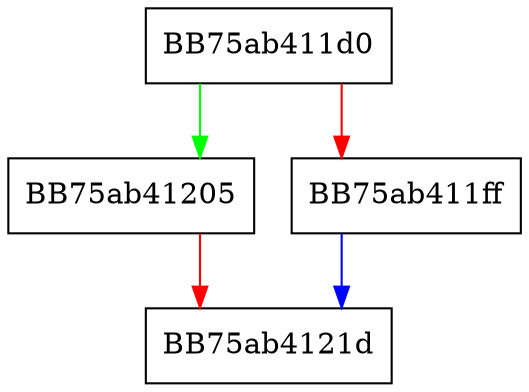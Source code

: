 digraph ReadPEMemory {
  node [shape="box"];
  graph [splines=ortho];
  BB75ab411d0 -> BB75ab41205 [color="green"];
  BB75ab411d0 -> BB75ab411ff [color="red"];
  BB75ab411ff -> BB75ab4121d [color="blue"];
  BB75ab41205 -> BB75ab4121d [color="red"];
}